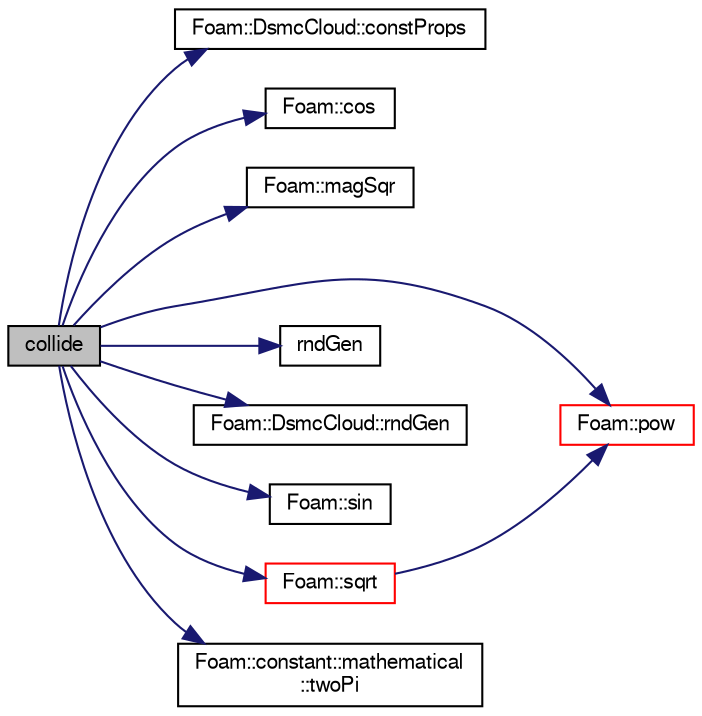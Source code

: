 digraph "collide"
{
  bgcolor="transparent";
  edge [fontname="FreeSans",fontsize="10",labelfontname="FreeSans",labelfontsize="10"];
  node [fontname="FreeSans",fontsize="10",shape=record];
  rankdir="LR";
  Node48 [label="collide",height=0.2,width=0.4,color="black", fillcolor="grey75", style="filled", fontcolor="black"];
  Node48 -> Node49 [color="midnightblue",fontsize="10",style="solid",fontname="FreeSans"];
  Node49 [label="Foam::DsmcCloud::constProps",height=0.2,width=0.4,color="black",URL="$a23686.html#a2b3761dd2c3d4969ca743a686175a69b",tooltip="Return all of the constant properties. "];
  Node48 -> Node50 [color="midnightblue",fontsize="10",style="solid",fontname="FreeSans"];
  Node50 [label="Foam::cos",height=0.2,width=0.4,color="black",URL="$a21124.html#aebb41a148f7cf44b63e12f69e487e49f"];
  Node48 -> Node51 [color="midnightblue",fontsize="10",style="solid",fontname="FreeSans"];
  Node51 [label="Foam::magSqr",height=0.2,width=0.4,color="black",URL="$a21124.html#ae6fff2c6981e6d9618aa5038e69def6e"];
  Node48 -> Node52 [color="midnightblue",fontsize="10",style="solid",fontname="FreeSans"];
  Node52 [label="Foam::pow",height=0.2,width=0.4,color="red",URL="$a21124.html#a7500c8e9d27a442adc75e287de074c7c"];
  Node48 -> Node56 [color="midnightblue",fontsize="10",style="solid",fontname="FreeSans"];
  Node56 [label="rndGen",height=0.2,width=0.4,color="black",URL="$a38939.html#ab8597af4c8d0209c2e0c9b1982782bfb"];
  Node48 -> Node57 [color="midnightblue",fontsize="10",style="solid",fontname="FreeSans"];
  Node57 [label="Foam::DsmcCloud::rndGen",height=0.2,width=0.4,color="black",URL="$a23686.html#a15ae97dd2d17573e849ec14c8ff64df3",tooltip="Return refernce to the random object. "];
  Node48 -> Node58 [color="midnightblue",fontsize="10",style="solid",fontname="FreeSans"];
  Node58 [label="Foam::sin",height=0.2,width=0.4,color="black",URL="$a21124.html#a4517d680df5510934705011b30dcefa6"];
  Node48 -> Node59 [color="midnightblue",fontsize="10",style="solid",fontname="FreeSans"];
  Node59 [label="Foam::sqrt",height=0.2,width=0.4,color="red",URL="$a21124.html#a8616bd62eebf2342a80222fecb1bda71"];
  Node59 -> Node52 [color="midnightblue",fontsize="10",style="solid",fontname="FreeSans"];
  Node48 -> Node60 [color="midnightblue",fontsize="10",style="solid",fontname="FreeSans"];
  Node60 [label="Foam::constant::mathematical\l::twoPi",height=0.2,width=0.4,color="black",URL="$a21162.html#a7574b446d33e802339e1708574670c00"];
}
